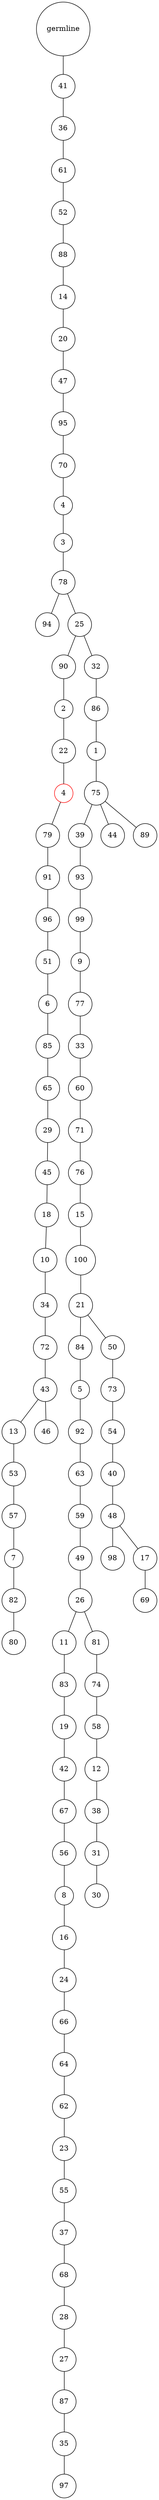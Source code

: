 graph {
	rankdir=UD;
	splines=line;
	node [shape=circle]
	"0x7fa2ce70b2e0" [label="germline"];
	"0x7fa2ce70b310" [label="41"];
	"0x7fa2ce70b2e0" -- "0x7fa2ce70b310" ;
	"0x7fa2ce70b340" [label="36"];
	"0x7fa2ce70b310" -- "0x7fa2ce70b340" ;
	"0x7fa2ce70b370" [label="61"];
	"0x7fa2ce70b340" -- "0x7fa2ce70b370" ;
	"0x7fa2ce70b3a0" [label="52"];
	"0x7fa2ce70b370" -- "0x7fa2ce70b3a0" ;
	"0x7fa2ce70b3d0" [label="88"];
	"0x7fa2ce70b3a0" -- "0x7fa2ce70b3d0" ;
	"0x7fa2ce70b400" [label="14"];
	"0x7fa2ce70b3d0" -- "0x7fa2ce70b400" ;
	"0x7fa2ce70b430" [label="20"];
	"0x7fa2ce70b400" -- "0x7fa2ce70b430" ;
	"0x7fa2ce70b460" [label="47"];
	"0x7fa2ce70b430" -- "0x7fa2ce70b460" ;
	"0x7fa2ce70b490" [label="95"];
	"0x7fa2ce70b460" -- "0x7fa2ce70b490" ;
	"0x7fa2ce70b4c0" [label="70"];
	"0x7fa2ce70b490" -- "0x7fa2ce70b4c0" ;
	"0x7fa2ce70b4f0" [label="4"];
	"0x7fa2ce70b4c0" -- "0x7fa2ce70b4f0" ;
	"0x7fa2ce70b520" [label="3"];
	"0x7fa2ce70b4f0" -- "0x7fa2ce70b520" ;
	"0x7fa2ce70b550" [label="78"];
	"0x7fa2ce70b520" -- "0x7fa2ce70b550" ;
	"0x7fa2ce70b580" [label="94"];
	"0x7fa2ce70b550" -- "0x7fa2ce70b580" ;
	"0x7fa2ce70b5b0" [label="25"];
	"0x7fa2ce70b550" -- "0x7fa2ce70b5b0" ;
	"0x7fa2ce70b5e0" [label="90"];
	"0x7fa2ce70b5b0" -- "0x7fa2ce70b5e0" ;
	"0x7fa2ce70b610" [label="2"];
	"0x7fa2ce70b5e0" -- "0x7fa2ce70b610" ;
	"0x7fa2ce70b640" [label="22"];
	"0x7fa2ce70b610" -- "0x7fa2ce70b640" ;
	"0x7fa2ce70b670" [label="4",color="red"];
	"0x7fa2ce70b640" -- "0x7fa2ce70b670" ;
	"0x7fa2ce70b6a0" [label="79"];
	"0x7fa2ce70b670" -- "0x7fa2ce70b6a0" ;
	"0x7fa2ce70b6d0" [label="91"];
	"0x7fa2ce70b6a0" -- "0x7fa2ce70b6d0" ;
	"0x7fa2ce70b700" [label="96"];
	"0x7fa2ce70b6d0" -- "0x7fa2ce70b700" ;
	"0x7fa2ce70b730" [label="51"];
	"0x7fa2ce70b700" -- "0x7fa2ce70b730" ;
	"0x7fa2ce70b760" [label="6"];
	"0x7fa2ce70b730" -- "0x7fa2ce70b760" ;
	"0x7fa2ce70b790" [label="85"];
	"0x7fa2ce70b760" -- "0x7fa2ce70b790" ;
	"0x7fa2ce70b7c0" [label="65"];
	"0x7fa2ce70b790" -- "0x7fa2ce70b7c0" ;
	"0x7fa2ce70b7f0" [label="29"];
	"0x7fa2ce70b7c0" -- "0x7fa2ce70b7f0" ;
	"0x7fa2ce70b820" [label="45"];
	"0x7fa2ce70b7f0" -- "0x7fa2ce70b820" ;
	"0x7fa2ce70b850" [label="18"];
	"0x7fa2ce70b820" -- "0x7fa2ce70b850" ;
	"0x7fa2ce70b880" [label="10"];
	"0x7fa2ce70b850" -- "0x7fa2ce70b880" ;
	"0x7fa2ce70b8b0" [label="34"];
	"0x7fa2ce70b880" -- "0x7fa2ce70b8b0" ;
	"0x7fa2ce70b8e0" [label="72"];
	"0x7fa2ce70b8b0" -- "0x7fa2ce70b8e0" ;
	"0x7fa2ce70b910" [label="43"];
	"0x7fa2ce70b8e0" -- "0x7fa2ce70b910" ;
	"0x7fa2ce70b940" [label="13"];
	"0x7fa2ce70b910" -- "0x7fa2ce70b940" ;
	"0x7fa2ce70b970" [label="53"];
	"0x7fa2ce70b940" -- "0x7fa2ce70b970" ;
	"0x7fa2ce70b9a0" [label="57"];
	"0x7fa2ce70b970" -- "0x7fa2ce70b9a0" ;
	"0x7fa2ce70b9d0" [label="7"];
	"0x7fa2ce70b9a0" -- "0x7fa2ce70b9d0" ;
	"0x7fa2ce70ba00" [label="82"];
	"0x7fa2ce70b9d0" -- "0x7fa2ce70ba00" ;
	"0x7fa2ce70ba30" [label="80"];
	"0x7fa2ce70ba00" -- "0x7fa2ce70ba30" ;
	"0x7fa2ce70ba60" [label="46"];
	"0x7fa2ce70b910" -- "0x7fa2ce70ba60" ;
	"0x7fa2ce70ba90" [label="32"];
	"0x7fa2ce70b5b0" -- "0x7fa2ce70ba90" ;
	"0x7fa2ce70bac0" [label="86"];
	"0x7fa2ce70ba90" -- "0x7fa2ce70bac0" ;
	"0x7fa2ce70baf0" [label="1"];
	"0x7fa2ce70bac0" -- "0x7fa2ce70baf0" ;
	"0x7fa2ce70bb20" [label="75"];
	"0x7fa2ce70baf0" -- "0x7fa2ce70bb20" ;
	"0x7fa2ce70bb50" [label="39"];
	"0x7fa2ce70bb20" -- "0x7fa2ce70bb50" ;
	"0x7fa2ce70bb80" [label="93"];
	"0x7fa2ce70bb50" -- "0x7fa2ce70bb80" ;
	"0x7fa2ce70bbb0" [label="99"];
	"0x7fa2ce70bb80" -- "0x7fa2ce70bbb0" ;
	"0x7fa2ce70bbe0" [label="9"];
	"0x7fa2ce70bbb0" -- "0x7fa2ce70bbe0" ;
	"0x7fa2ce70bc10" [label="77"];
	"0x7fa2ce70bbe0" -- "0x7fa2ce70bc10" ;
	"0x7fa2ce70bc40" [label="33"];
	"0x7fa2ce70bc10" -- "0x7fa2ce70bc40" ;
	"0x7fa2ce70bc70" [label="60"];
	"0x7fa2ce70bc40" -- "0x7fa2ce70bc70" ;
	"0x7fa2ce70bca0" [label="71"];
	"0x7fa2ce70bc70" -- "0x7fa2ce70bca0" ;
	"0x7fa2ce70bcd0" [label="76"];
	"0x7fa2ce70bca0" -- "0x7fa2ce70bcd0" ;
	"0x7fa2ce70bd00" [label="15"];
	"0x7fa2ce70bcd0" -- "0x7fa2ce70bd00" ;
	"0x7fa2ce70bd30" [label="100"];
	"0x7fa2ce70bd00" -- "0x7fa2ce70bd30" ;
	"0x7fa2ce70bd60" [label="21"];
	"0x7fa2ce70bd30" -- "0x7fa2ce70bd60" ;
	"0x7fa2ce70bd90" [label="84"];
	"0x7fa2ce70bd60" -- "0x7fa2ce70bd90" ;
	"0x7fa2ce70bdc0" [label="5"];
	"0x7fa2ce70bd90" -- "0x7fa2ce70bdc0" ;
	"0x7fa2ce70bdf0" [label="92"];
	"0x7fa2ce70bdc0" -- "0x7fa2ce70bdf0" ;
	"0x7fa2ce70be20" [label="63"];
	"0x7fa2ce70bdf0" -- "0x7fa2ce70be20" ;
	"0x7fa2ce70be50" [label="59"];
	"0x7fa2ce70be20" -- "0x7fa2ce70be50" ;
	"0x7fa2ce70be80" [label="49"];
	"0x7fa2ce70be50" -- "0x7fa2ce70be80" ;
	"0x7fa2ce70beb0" [label="26"];
	"0x7fa2ce70be80" -- "0x7fa2ce70beb0" ;
	"0x7fa2ce70bee0" [label="11"];
	"0x7fa2ce70beb0" -- "0x7fa2ce70bee0" ;
	"0x7fa2ce70bf10" [label="83"];
	"0x7fa2ce70bee0" -- "0x7fa2ce70bf10" ;
	"0x7fa2ce70bf40" [label="19"];
	"0x7fa2ce70bf10" -- "0x7fa2ce70bf40" ;
	"0x7fa2ce70bf70" [label="42"];
	"0x7fa2ce70bf40" -- "0x7fa2ce70bf70" ;
	"0x7fa2ce70bfa0" [label="67"];
	"0x7fa2ce70bf70" -- "0x7fa2ce70bfa0" ;
	"0x7fa2ce70bfd0" [label="56"];
	"0x7fa2ce70bfa0" -- "0x7fa2ce70bfd0" ;
	"0x7fa2ce70f040" [label="8"];
	"0x7fa2ce70bfd0" -- "0x7fa2ce70f040" ;
	"0x7fa2ce70f070" [label="16"];
	"0x7fa2ce70f040" -- "0x7fa2ce70f070" ;
	"0x7fa2ce70f0a0" [label="24"];
	"0x7fa2ce70f070" -- "0x7fa2ce70f0a0" ;
	"0x7fa2ce70f0d0" [label="66"];
	"0x7fa2ce70f0a0" -- "0x7fa2ce70f0d0" ;
	"0x7fa2ce70f100" [label="64"];
	"0x7fa2ce70f0d0" -- "0x7fa2ce70f100" ;
	"0x7fa2ce70f130" [label="62"];
	"0x7fa2ce70f100" -- "0x7fa2ce70f130" ;
	"0x7fa2ce70f160" [label="23"];
	"0x7fa2ce70f130" -- "0x7fa2ce70f160" ;
	"0x7fa2ce70f190" [label="55"];
	"0x7fa2ce70f160" -- "0x7fa2ce70f190" ;
	"0x7fa2ce70f1c0" [label="37"];
	"0x7fa2ce70f190" -- "0x7fa2ce70f1c0" ;
	"0x7fa2ce70f1f0" [label="68"];
	"0x7fa2ce70f1c0" -- "0x7fa2ce70f1f0" ;
	"0x7fa2ce70f220" [label="28"];
	"0x7fa2ce70f1f0" -- "0x7fa2ce70f220" ;
	"0x7fa2ce70f250" [label="27"];
	"0x7fa2ce70f220" -- "0x7fa2ce70f250" ;
	"0x7fa2ce70f280" [label="87"];
	"0x7fa2ce70f250" -- "0x7fa2ce70f280" ;
	"0x7fa2ce70f2b0" [label="35"];
	"0x7fa2ce70f280" -- "0x7fa2ce70f2b0" ;
	"0x7fa2ce70f2e0" [label="97"];
	"0x7fa2ce70f2b0" -- "0x7fa2ce70f2e0" ;
	"0x7fa2ce70f310" [label="81"];
	"0x7fa2ce70beb0" -- "0x7fa2ce70f310" ;
	"0x7fa2ce70f340" [label="74"];
	"0x7fa2ce70f310" -- "0x7fa2ce70f340" ;
	"0x7fa2ce70f370" [label="58"];
	"0x7fa2ce70f340" -- "0x7fa2ce70f370" ;
	"0x7fa2ce70f3a0" [label="12"];
	"0x7fa2ce70f370" -- "0x7fa2ce70f3a0" ;
	"0x7fa2ce70f3d0" [label="38"];
	"0x7fa2ce70f3a0" -- "0x7fa2ce70f3d0" ;
	"0x7fa2ce70f400" [label="31"];
	"0x7fa2ce70f3d0" -- "0x7fa2ce70f400" ;
	"0x7fa2ce70f430" [label="30"];
	"0x7fa2ce70f400" -- "0x7fa2ce70f430" ;
	"0x7fa2ce70f460" [label="50"];
	"0x7fa2ce70bd60" -- "0x7fa2ce70f460" ;
	"0x7fa2ce70f490" [label="73"];
	"0x7fa2ce70f460" -- "0x7fa2ce70f490" ;
	"0x7fa2ce70f4c0" [label="54"];
	"0x7fa2ce70f490" -- "0x7fa2ce70f4c0" ;
	"0x7fa2ce70f4f0" [label="40"];
	"0x7fa2ce70f4c0" -- "0x7fa2ce70f4f0" ;
	"0x7fa2ce70f520" [label="48"];
	"0x7fa2ce70f4f0" -- "0x7fa2ce70f520" ;
	"0x7fa2ce70f550" [label="98"];
	"0x7fa2ce70f520" -- "0x7fa2ce70f550" ;
	"0x7fa2ce70f580" [label="17"];
	"0x7fa2ce70f520" -- "0x7fa2ce70f580" ;
	"0x7fa2ce70f5b0" [label="69"];
	"0x7fa2ce70f580" -- "0x7fa2ce70f5b0" ;
	"0x7fa2ce70f5e0" [label="44"];
	"0x7fa2ce70bb20" -- "0x7fa2ce70f5e0" ;
	"0x7fa2ce70f610" [label="89"];
	"0x7fa2ce70bb20" -- "0x7fa2ce70f610" ;
}
